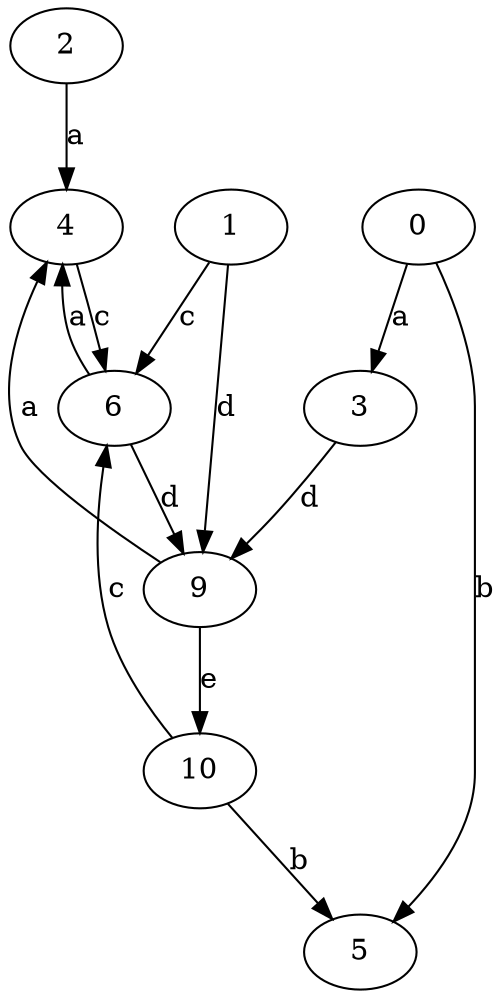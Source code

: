 strict digraph  {
2;
3;
4;
5;
6;
9;
0;
1;
10;
2 -> 4  [label=a];
3 -> 9  [label=d];
4 -> 6  [label=c];
6 -> 4  [label=a];
6 -> 9  [label=d];
9 -> 4  [label=a];
9 -> 10  [label=e];
0 -> 3  [label=a];
0 -> 5  [label=b];
1 -> 6  [label=c];
1 -> 9  [label=d];
10 -> 5  [label=b];
10 -> 6  [label=c];
}
